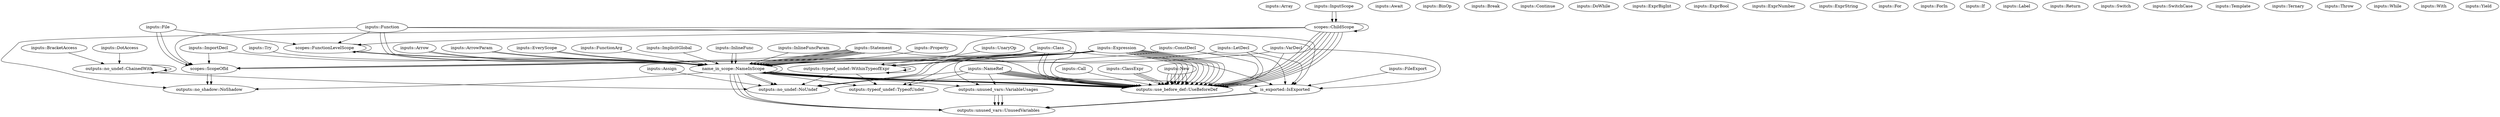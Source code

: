 digraph {
    0 [label="inputs::Array"];
    1 [label="inputs::Arrow"];
    2 [label="inputs::ArrowParam"];
    3 [label="inputs::Assign"];
    4 [label="inputs::Await"];
    5 [label="inputs::BinOp"];
    6 [label="inputs::BracketAccess"];
    7 [label="inputs::Break"];
    8 [label="inputs::Call"];
    9 [label="inputs::Class"];
    10 [label="inputs::ClassExpr"];
    11 [label="inputs::ConstDecl"];
    12 [label="inputs::Continue"];
    13 [label="inputs::DoWhile"];
    14 [label="inputs::DotAccess"];
    15 [label="inputs::EveryScope"];
    16 [label="inputs::ExprBigInt"];
    17 [label="inputs::ExprBool"];
    18 [label="inputs::ExprNumber"];
    19 [label="inputs::ExprString"];
    20 [label="inputs::Expression"];
    21 [label="inputs::File"];
    22 [label="inputs::FileExport"];
    23 [label="inputs::For"];
    24 [label="inputs::ForIn"];
    25 [label="inputs::Function"];
    26 [label="inputs::FunctionArg"];
    27 [label="inputs::If"];
    28 [label="inputs::ImplicitGlobal"];
    29 [label="inputs::ImportDecl"];
    30 [label="inputs::InlineFunc"];
    31 [label="inputs::InlineFuncParam"];
    32 [label="inputs::InputScope"];
    33 [label="inputs::Label"];
    34 [label="inputs::LetDecl"];
    35 [label="inputs::NameRef"];
    36 [label="inputs::New"];
    37 [label="inputs::Property"];
    38 [label="inputs::Return"];
    39 [label="inputs::Statement"];
    40 [label="inputs::Switch"];
    41 [label="inputs::SwitchCase"];
    42 [label="inputs::Template"];
    43 [label="inputs::Ternary"];
    44 [label="inputs::Throw"];
    45 [label="inputs::Try"];
    46 [label="inputs::UnaryOp"];
    47 [label="inputs::VarDecl"];
    48 [label="inputs::While"];
    49 [label="inputs::With"];
    50 [label="inputs::Yield"];
    51 [label="is_exported::IsExported"];
    52 [label="name_in_scope::NameInScope"];
    53 [label="outputs::no_shadow::NoShadow"];
    54 [label="outputs::no_undef::ChainedWith"];
    55 [label="outputs::no_undef::NoUndef"];
    56 [label="outputs::typeof_undef::TypeofUndef"];
    57 [label="outputs::typeof_undef::WithinTypeofExpr"];
    58 [label="outputs::unused_vars::UnusedVariables"];
    59 [label="outputs::unused_vars::VariableUsages"];
    60 [label="outputs::use_before_def::UseBeforeDef"];
    61 [label="scopes::ChildScope"];
    62 [label="scopes::FunctionLevelScope"];
    63 [label="scopes::ScopeOfId"];
    1 -> 52;
    1 -> 52;
    2 -> 52;
    2 -> 52;
    3 -> 55;
    6 -> 54;
    8 -> 60;
    9 -> 51;
    9 -> 52;
    9 -> 52;
    9 -> 60;
    9 -> 60;
    9 -> 63;
    10 -> 60;
    10 -> 60;
    10 -> 60;
    11 -> 51;
    11 -> 52;
    11 -> 60;
    14 -> 54;
    15 -> 52;
    15 -> 52;
    20 -> 52;
    20 -> 55;
    20 -> 55;
    20 -> 56;
    20 -> 57;
    20 -> 57;
    20 -> 59;
    20 -> 60;
    20 -> 60;
    20 -> 60;
    20 -> 60;
    20 -> 60;
    20 -> 60;
    20 -> 60;
    20 -> 60;
    20 -> 60;
    20 -> 60;
    20 -> 63;
    21 -> 62;
    21 -> 63;
    21 -> 63;
    22 -> 51;
    25 -> 51;
    25 -> 52;
    25 -> 52;
    25 -> 60;
    25 -> 62;
    25 -> 63;
    26 -> 52;
    28 -> 52;
    29 -> 52;
    29 -> 63;
    30 -> 52;
    30 -> 52;
    31 -> 52;
    32 -> 61;
    32 -> 61;
    34 -> 51;
    34 -> 52;
    34 -> 60;
    35 -> 55;
    35 -> 56;
    35 -> 59;
    35 -> 60;
    35 -> 60;
    35 -> 60;
    35 -> 60;
    35 -> 60;
    35 -> 60;
    35 -> 60;
    36 -> 60;
    36 -> 60;
    36 -> 60;
    36 -> 60;
    36 -> 60;
    36 -> 60;
    37 -> 52;
    39 -> 52;
    39 -> 52;
    39 -> 52;
    39 -> 52;
    39 -> 52;
    39 -> 52;
    39 -> 52;
    39 -> 52;
    39 -> 52;
    39 -> 60;
    39 -> 63;
    45 -> 52;
    46 -> 57;
    47 -> 51;
    47 -> 52;
    47 -> 60;
    51 -> 58;
    51 -> 58;
    52 -> 51;
    52 -> 52;
    52 -> 53;
    52 -> 55;
    52 -> 55;
    52 -> 56;
    52 -> 58;
    52 -> 58;
    52 -> 58;
    52 -> 59;
    52 -> 60;
    52 -> 60;
    52 -> 60;
    52 -> 60;
    52 -> 60;
    52 -> 60;
    54 -> 54;
    54 -> 54;
    54 -> 55;
    57 -> 55;
    57 -> 56;
    57 -> 57;
    57 -> 57;
    59 -> 58;
    59 -> 58;
    59 -> 58;
    61 -> 52;
    61 -> 53;
    61 -> 60;
    61 -> 60;
    61 -> 60;
    61 -> 60;
    61 -> 60;
    61 -> 60;
    61 -> 60;
    61 -> 61;
    61 -> 62;
    62 -> 52;
    62 -> 52;
    62 -> 62;
    63 -> 53;
    63 -> 53;
}